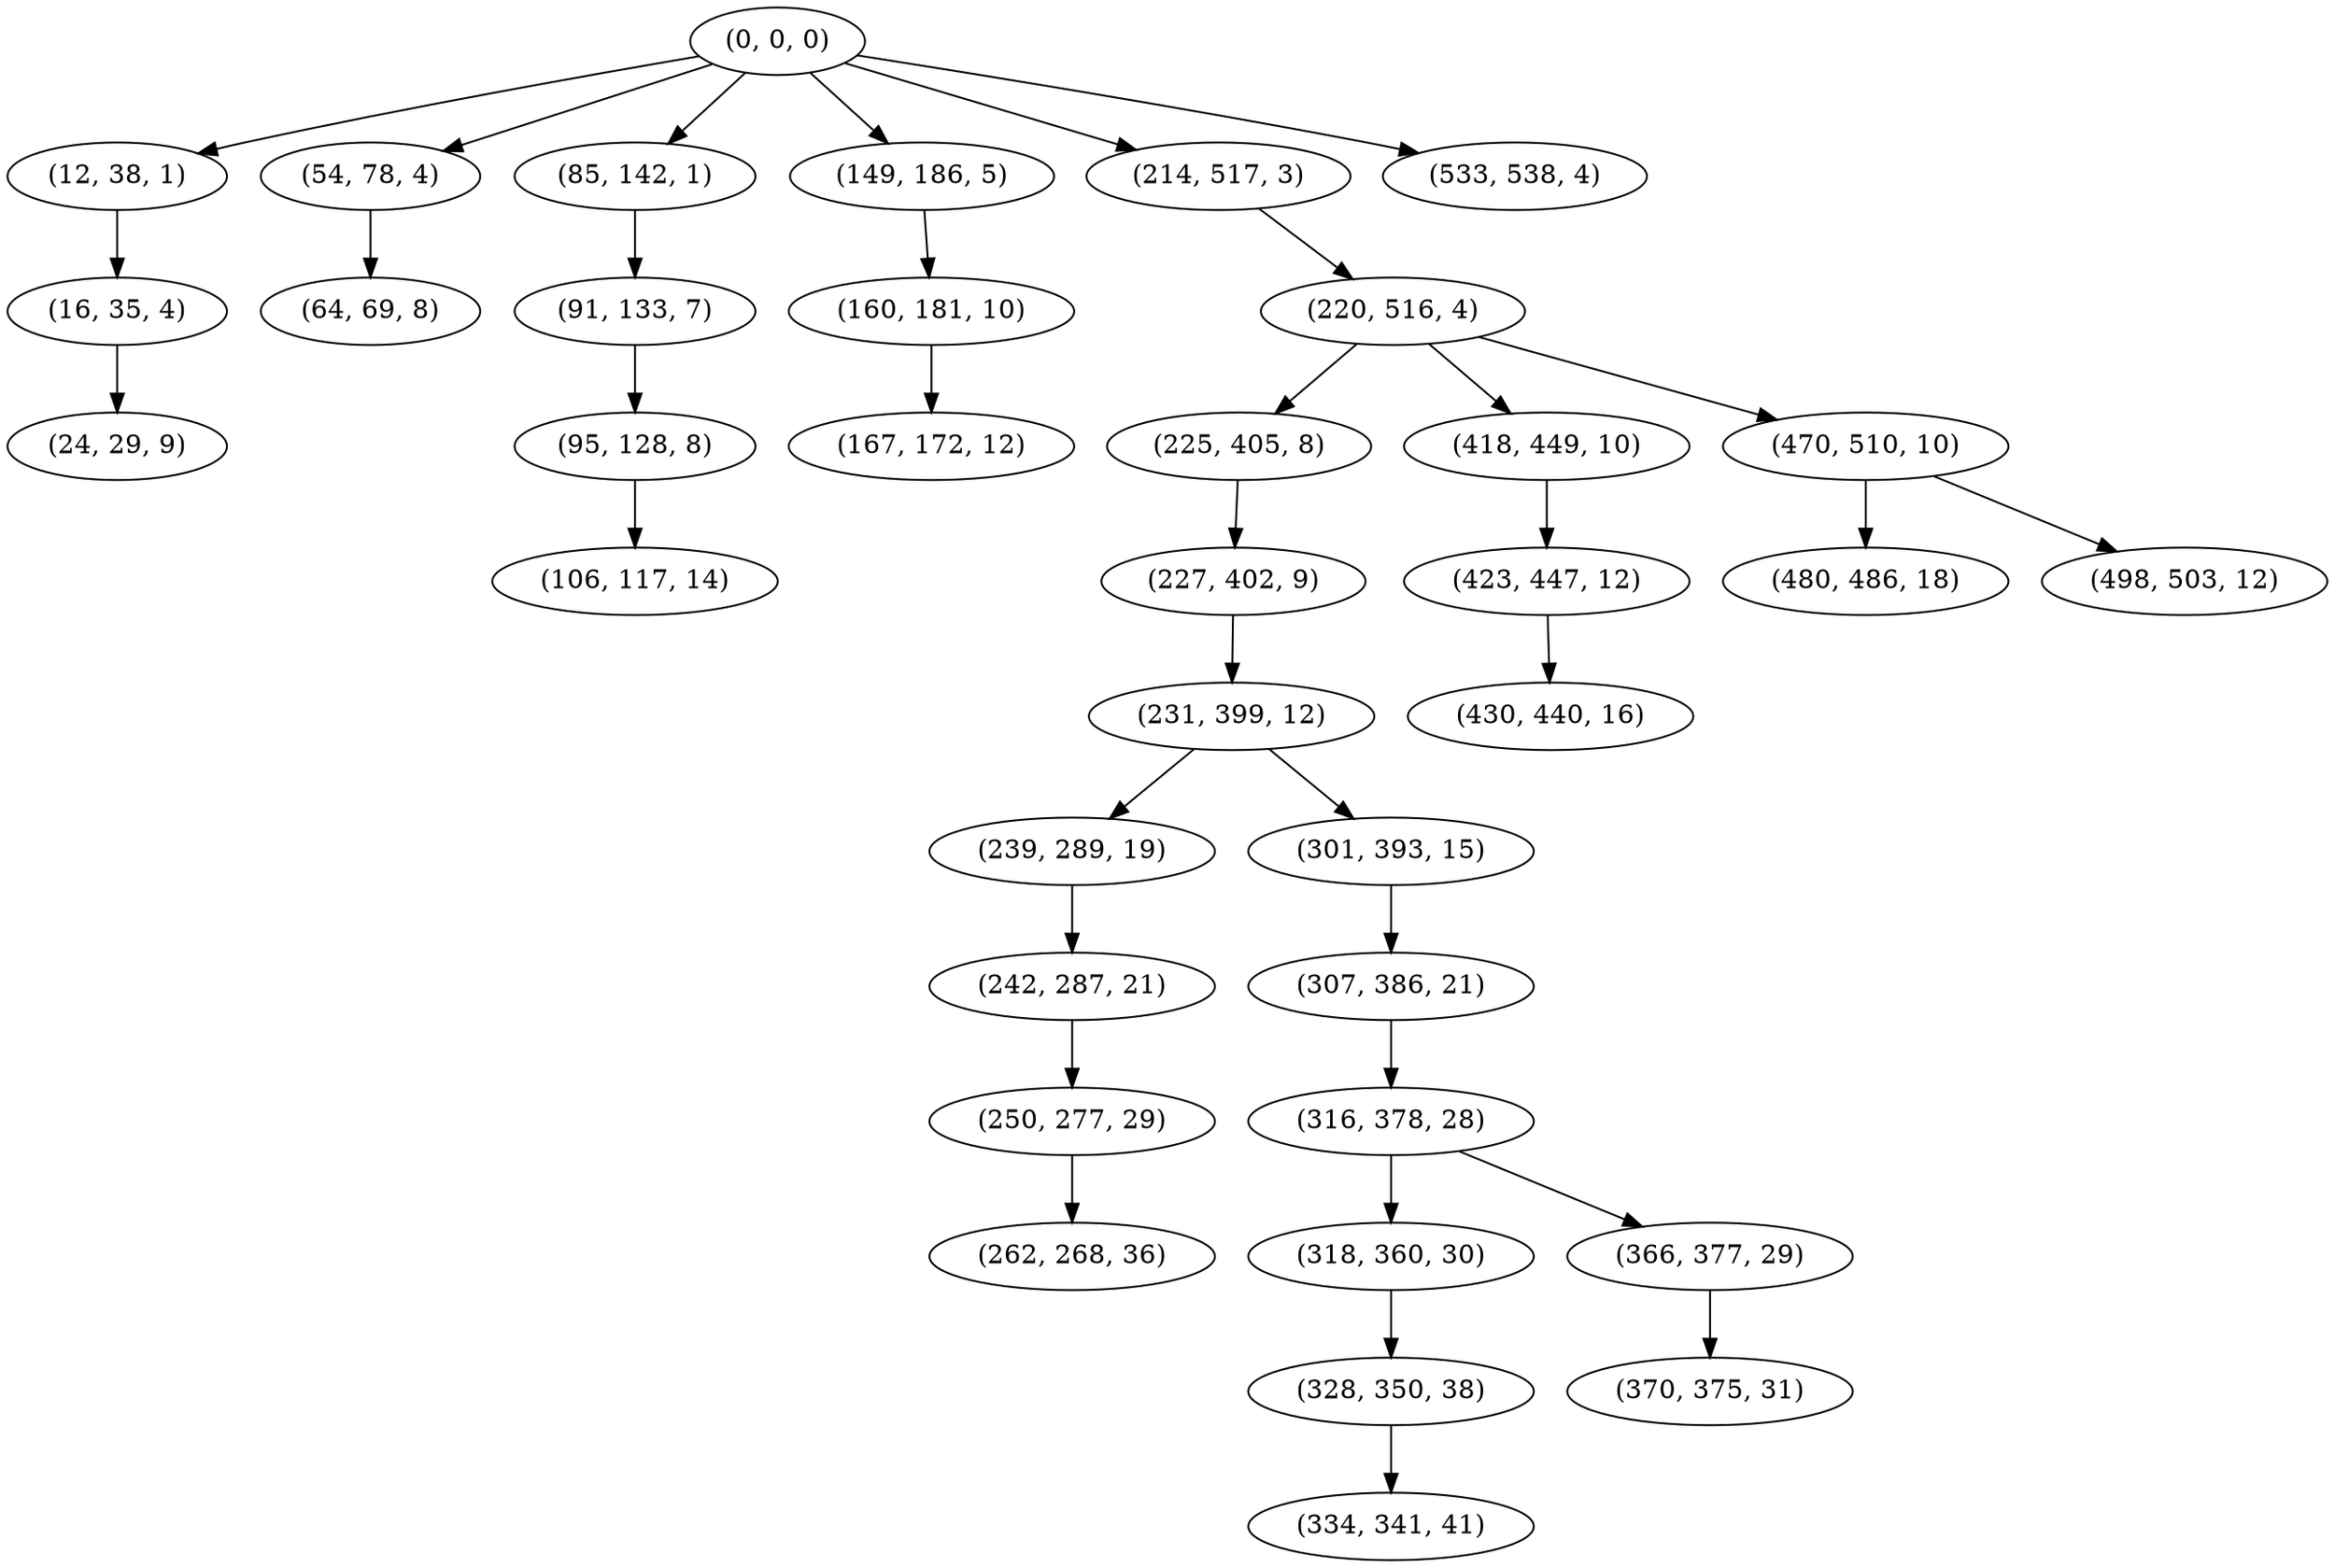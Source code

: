 digraph tree {
    "(0, 0, 0)";
    "(12, 38, 1)";
    "(16, 35, 4)";
    "(24, 29, 9)";
    "(54, 78, 4)";
    "(64, 69, 8)";
    "(85, 142, 1)";
    "(91, 133, 7)";
    "(95, 128, 8)";
    "(106, 117, 14)";
    "(149, 186, 5)";
    "(160, 181, 10)";
    "(167, 172, 12)";
    "(214, 517, 3)";
    "(220, 516, 4)";
    "(225, 405, 8)";
    "(227, 402, 9)";
    "(231, 399, 12)";
    "(239, 289, 19)";
    "(242, 287, 21)";
    "(250, 277, 29)";
    "(262, 268, 36)";
    "(301, 393, 15)";
    "(307, 386, 21)";
    "(316, 378, 28)";
    "(318, 360, 30)";
    "(328, 350, 38)";
    "(334, 341, 41)";
    "(366, 377, 29)";
    "(370, 375, 31)";
    "(418, 449, 10)";
    "(423, 447, 12)";
    "(430, 440, 16)";
    "(470, 510, 10)";
    "(480, 486, 18)";
    "(498, 503, 12)";
    "(533, 538, 4)";
    "(0, 0, 0)" -> "(12, 38, 1)";
    "(0, 0, 0)" -> "(54, 78, 4)";
    "(0, 0, 0)" -> "(85, 142, 1)";
    "(0, 0, 0)" -> "(149, 186, 5)";
    "(0, 0, 0)" -> "(214, 517, 3)";
    "(0, 0, 0)" -> "(533, 538, 4)";
    "(12, 38, 1)" -> "(16, 35, 4)";
    "(16, 35, 4)" -> "(24, 29, 9)";
    "(54, 78, 4)" -> "(64, 69, 8)";
    "(85, 142, 1)" -> "(91, 133, 7)";
    "(91, 133, 7)" -> "(95, 128, 8)";
    "(95, 128, 8)" -> "(106, 117, 14)";
    "(149, 186, 5)" -> "(160, 181, 10)";
    "(160, 181, 10)" -> "(167, 172, 12)";
    "(214, 517, 3)" -> "(220, 516, 4)";
    "(220, 516, 4)" -> "(225, 405, 8)";
    "(220, 516, 4)" -> "(418, 449, 10)";
    "(220, 516, 4)" -> "(470, 510, 10)";
    "(225, 405, 8)" -> "(227, 402, 9)";
    "(227, 402, 9)" -> "(231, 399, 12)";
    "(231, 399, 12)" -> "(239, 289, 19)";
    "(231, 399, 12)" -> "(301, 393, 15)";
    "(239, 289, 19)" -> "(242, 287, 21)";
    "(242, 287, 21)" -> "(250, 277, 29)";
    "(250, 277, 29)" -> "(262, 268, 36)";
    "(301, 393, 15)" -> "(307, 386, 21)";
    "(307, 386, 21)" -> "(316, 378, 28)";
    "(316, 378, 28)" -> "(318, 360, 30)";
    "(316, 378, 28)" -> "(366, 377, 29)";
    "(318, 360, 30)" -> "(328, 350, 38)";
    "(328, 350, 38)" -> "(334, 341, 41)";
    "(366, 377, 29)" -> "(370, 375, 31)";
    "(418, 449, 10)" -> "(423, 447, 12)";
    "(423, 447, 12)" -> "(430, 440, 16)";
    "(470, 510, 10)" -> "(480, 486, 18)";
    "(470, 510, 10)" -> "(498, 503, 12)";
}
